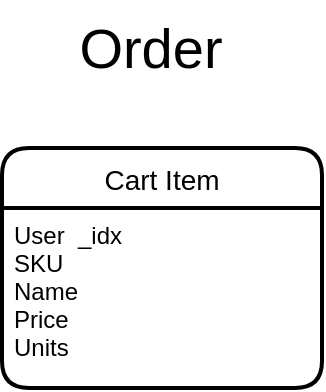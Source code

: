 <mxfile>
    <diagram id="WrSKoHDkt36mXYgP9mdu" name="Page-1">
        <mxGraphModel dx="1863" dy="627" grid="1" gridSize="10" guides="1" tooltips="1" connect="1" arrows="1" fold="1" page="1" pageScale="1" pageWidth="1100" pageHeight="850" math="0" shadow="0">
            <root>
                <mxCell id="0"/>
                <mxCell id="1" parent="0"/>
                <mxCell id="10" value="Cart Item" style="swimlane;childLayout=stackLayout;horizontal=1;startSize=30;horizontalStack=0;rounded=1;fontSize=14;fontStyle=0;strokeWidth=2;resizeParent=0;resizeLast=1;shadow=0;dashed=0;align=center;" parent="1" vertex="1">
                    <mxGeometry x="-625" y="80" width="160" height="120" as="geometry"/>
                </mxCell>
                <mxCell id="11" value="User  _idx&#10;SKU&#10;Name&#10;Price&#10;Units" style="align=left;strokeColor=none;fillColor=none;spacingLeft=4;fontSize=12;verticalAlign=top;resizable=0;rotatable=0;part=1;" parent="10" vertex="1">
                    <mxGeometry y="30" width="160" height="90" as="geometry"/>
                </mxCell>
                <mxCell id="69" value="&lt;font style=&quot;font-size: 28px;&quot;&gt;Order&lt;/font&gt;" style="text;html=1;strokeColor=none;fillColor=none;align=center;verticalAlign=middle;whiteSpace=wrap;rounded=0;shadow=1;glass=0;sketch=1;strokeWidth=1;fontSize=28;fontStyle=0" parent="1" vertex="1">
                    <mxGeometry x="-588" y="10" width="75" height="40" as="geometry"/>
                </mxCell>
            </root>
        </mxGraphModel>
    </diagram>
</mxfile>